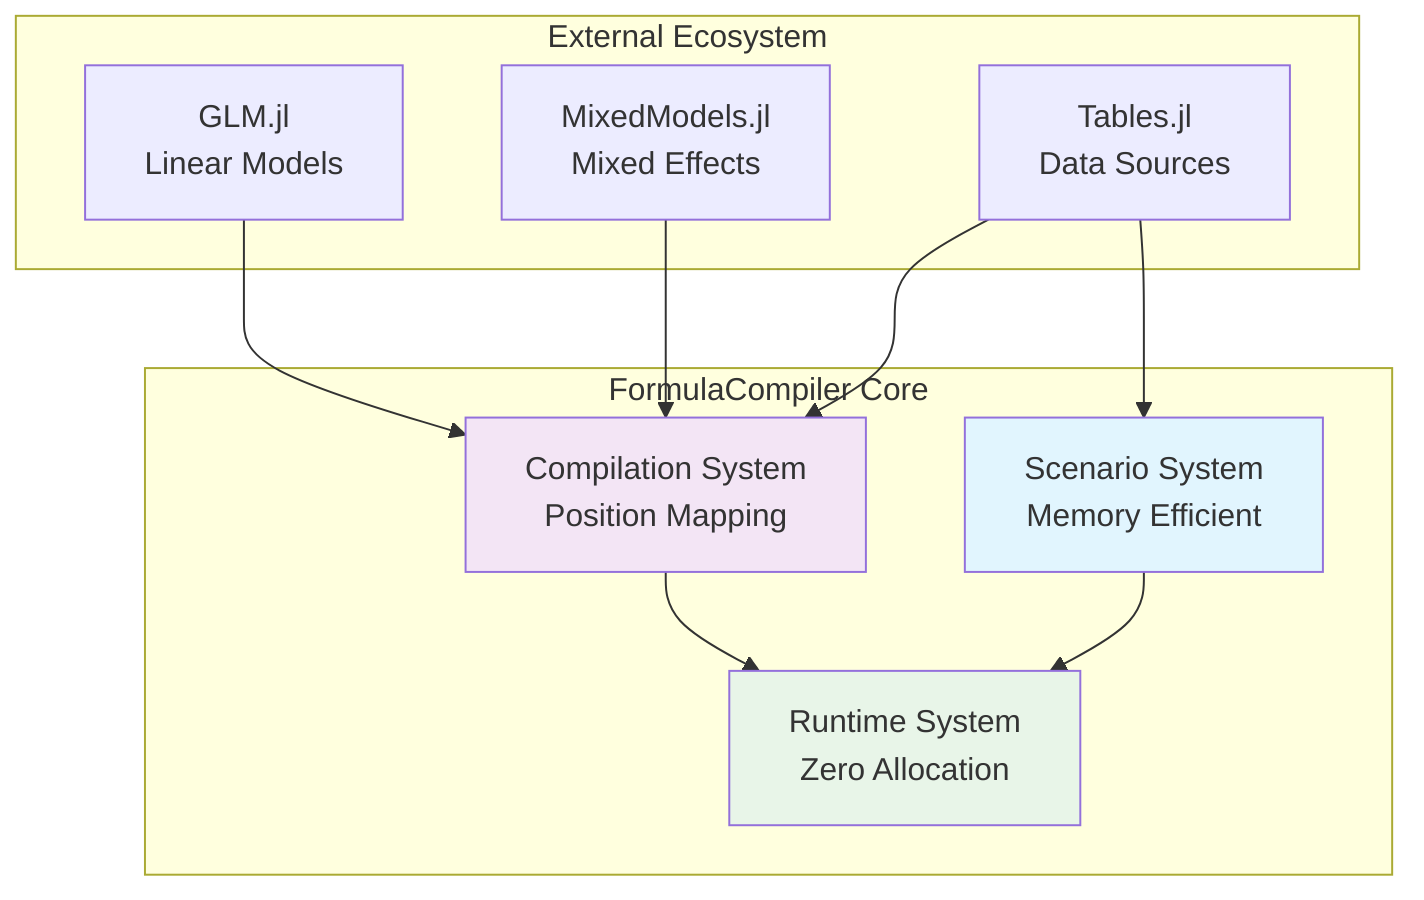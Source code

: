 graph TB
    subgraph "External Ecosystem"
        GLM[GLM.jl<br/>Linear Models]
        MM[MixedModels.jl<br/>Mixed Effects]  
        Data[Tables.jl<br/>Data Sources]
    end
    
    subgraph "FormulaCompiler Core"
        Comp[Compilation System<br/>Position Mapping]
        Exec[Runtime System<br/>Zero Allocation]
        Scen[Scenario System<br/>Memory Efficient]
    end
    
    GLM --> Comp
    MM --> Comp
    Data --> Comp
    Comp --> Exec
    Data --> Scen
    Scen --> Exec
    
    style Comp fill:#f3e5f5
    style Exec fill:#e8f5e8  
    style Scen fill:#e1f5fe
